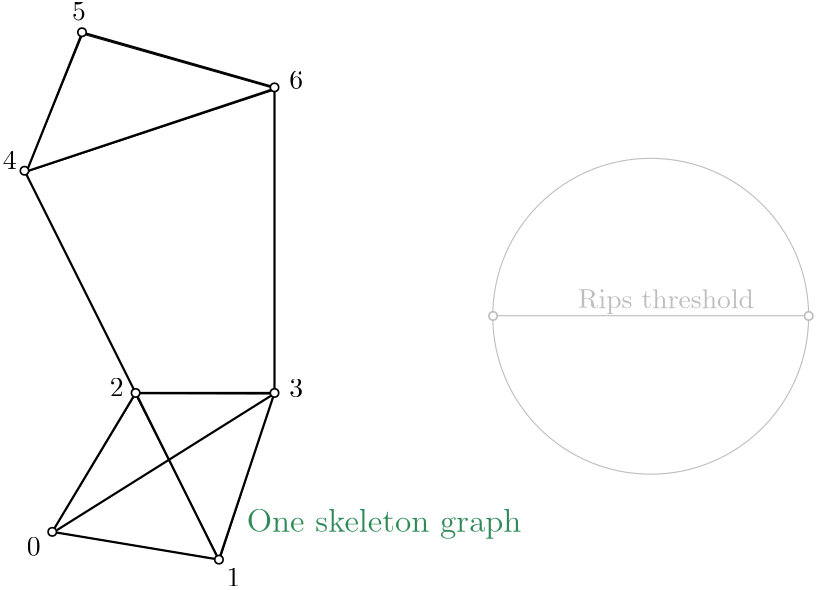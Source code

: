 <?xml version="1.0"?>
<!DOCTYPE ipe SYSTEM "ipe.dtd">
<ipe version="70107" creator="Ipe 7.1.10">
<info created="D:20150603143945" modified="D:20160928130224"/>
<ipestyle name="basic">
<symbol name="arrow/arc(spx)">
<path stroke="sym-stroke" fill="sym-stroke" pen="sym-pen">
0 0 m
-1 0.333 l
-1 -0.333 l
h
</path>
</symbol>
<symbol name="arrow/farc(spx)">
<path stroke="sym-stroke" fill="white" pen="sym-pen">
0 0 m
-1 0.333 l
-1 -0.333 l
h
</path>
</symbol>
<symbol name="mark/circle(sx)" transformations="translations">
<path fill="sym-stroke">
0.6 0 0 0.6 0 0 e
0.4 0 0 0.4 0 0 e
</path>
</symbol>
<symbol name="mark/disk(sx)" transformations="translations">
<path fill="sym-stroke">
0.6 0 0 0.6 0 0 e
</path>
</symbol>
<symbol name="mark/fdisk(sfx)" transformations="translations">
<group>
<path fill="sym-fill">
0.5 0 0 0.5 0 0 e
</path>
<path fill="sym-stroke" fillrule="eofill">
0.6 0 0 0.6 0 0 e
0.4 0 0 0.4 0 0 e
</path>
</group>
</symbol>
<symbol name="mark/box(sx)" transformations="translations">
<path fill="sym-stroke" fillrule="eofill">
-0.6 -0.6 m
0.6 -0.6 l
0.6 0.6 l
-0.6 0.6 l
h
-0.4 -0.4 m
0.4 -0.4 l
0.4 0.4 l
-0.4 0.4 l
h
</path>
</symbol>
<symbol name="mark/square(sx)" transformations="translations">
<path fill="sym-stroke">
-0.6 -0.6 m
0.6 -0.6 l
0.6 0.6 l
-0.6 0.6 l
h
</path>
</symbol>
<symbol name="mark/fsquare(sfx)" transformations="translations">
<group>
<path fill="sym-fill">
-0.5 -0.5 m
0.5 -0.5 l
0.5 0.5 l
-0.5 0.5 l
h
</path>
<path fill="sym-stroke" fillrule="eofill">
-0.6 -0.6 m
0.6 -0.6 l
0.6 0.6 l
-0.6 0.6 l
h
-0.4 -0.4 m
0.4 -0.4 l
0.4 0.4 l
-0.4 0.4 l
h
</path>
</group>
</symbol>
<symbol name="mark/cross(sx)" transformations="translations">
<group>
<path fill="sym-stroke">
-0.43 -0.57 m
0.57 0.43 l
0.43 0.57 l
-0.57 -0.43 l
h
</path>
<path fill="sym-stroke">
-0.43 0.57 m
0.57 -0.43 l
0.43 -0.57 l
-0.57 0.43 l
h
</path>
</group>
</symbol>
<symbol name="arrow/fnormal(spx)">
<path stroke="sym-stroke" fill="white" pen="sym-pen">
0 0 m
-1 0.333 l
-1 -0.333 l
h
</path>
</symbol>
<symbol name="arrow/pointed(spx)">
<path stroke="sym-stroke" fill="sym-stroke" pen="sym-pen">
0 0 m
-1 0.333 l
-0.8 0 l
-1 -0.333 l
h
</path>
</symbol>
<symbol name="arrow/fpointed(spx)">
<path stroke="sym-stroke" fill="white" pen="sym-pen">
0 0 m
-1 0.333 l
-0.8 0 l
-1 -0.333 l
h
</path>
</symbol>
<symbol name="arrow/linear(spx)">
<path stroke="sym-stroke" pen="sym-pen">
-1 0.333 m
0 0 l
-1 -0.333 l
</path>
</symbol>
<symbol name="arrow/fdouble(spx)">
<path stroke="sym-stroke" fill="white" pen="sym-pen">
0 0 m
-1 0.333 l
-1 -0.333 l
h
-1 0 m
-2 0.333 l
-2 -0.333 l
h
</path>
</symbol>
<symbol name="arrow/double(spx)">
<path stroke="sym-stroke" fill="sym-stroke" pen="sym-pen">
0 0 m
-1 0.333 l
-1 -0.333 l
h
-1 0 m
-2 0.333 l
-2 -0.333 l
h
</path>
</symbol>
<pen name="heavier" value="0.8"/>
<pen name="fat" value="1.2"/>
<pen name="ultrafat" value="2"/>
<symbolsize name="large" value="5"/>
<symbolsize name="small" value="2"/>
<symbolsize name="tiny" value="1.1"/>
<arrowsize name="large" value="10"/>
<arrowsize name="small" value="5"/>
<arrowsize name="tiny" value="3"/>
<color name="red" value="1 0 0"/>
<color name="green" value="0 1 0"/>
<color name="blue" value="0 0 1"/>
<color name="yellow" value="1 1 0"/>
<color name="orange" value="1 0.647 0"/>
<color name="gold" value="1 0.843 0"/>
<color name="purple" value="0.627 0.125 0.941"/>
<color name="gray" value="0.745"/>
<color name="brown" value="0.647 0.165 0.165"/>
<color name="navy" value="0 0 0.502"/>
<color name="pink" value="1 0.753 0.796"/>
<color name="seagreen" value="0.18 0.545 0.341"/>
<color name="turquoise" value="0.251 0.878 0.816"/>
<color name="violet" value="0.933 0.51 0.933"/>
<color name="darkblue" value="0 0 0.545"/>
<color name="darkcyan" value="0 0.545 0.545"/>
<color name="darkgray" value="0.663"/>
<color name="darkgreen" value="0 0.392 0"/>
<color name="darkmagenta" value="0.545 0 0.545"/>
<color name="darkorange" value="1 0.549 0"/>
<color name="darkred" value="0.545 0 0"/>
<color name="lightblue" value="0.678 0.847 0.902"/>
<color name="lightcyan" value="0.878 1 1"/>
<color name="lightgray" value="0.827"/>
<color name="lightgreen" value="0.565 0.933 0.565"/>
<color name="lightyellow" value="1 1 0.878"/>
<dashstyle name="dashed" value="[4] 0"/>
<dashstyle name="dotted" value="[1 3] 0"/>
<dashstyle name="dash dotted" value="[4 2 1 2] 0"/>
<dashstyle name="dash dot dotted" value="[4 2 1 2 1 2] 0"/>
<textsize name="large" value="\large"/>
<textsize name="small" value="\small"/>
<textsize name="tiny" value="\tiny"/>
<textsize name="Large" value="\Large"/>
<textsize name="LARGE" value="\LARGE"/>
<textsize name="huge" value="\huge"/>
<textsize name="Huge" value="\Huge"/>
<textsize name="footnote" value="\footnotesize"/>
<textstyle name="center" begin="\begin{center}" end="\end{center}"/>
<textstyle name="itemize" begin="\begin{itemize}" end="\end{itemize}"/>
<textstyle name="item" begin="\begin{itemize}\item{}" end="\end{itemize}"/>
<gridsize name="4 pts" value="4"/>
<gridsize name="8 pts (~3 mm)" value="8"/>
<gridsize name="16 pts (~6 mm)" value="16"/>
<gridsize name="32 pts (~12 mm)" value="32"/>
<gridsize name="10 pts (~3.5 mm)" value="10"/>
<gridsize name="20 pts (~7 mm)" value="20"/>
<gridsize name="14 pts (~5 mm)" value="14"/>
<gridsize name="28 pts (~10 mm)" value="28"/>
<gridsize name="56 pts (~20 mm)" value="56"/>
<anglesize name="90 deg" value="90"/>
<anglesize name="60 deg" value="60"/>
<anglesize name="45 deg" value="45"/>
<anglesize name="30 deg" value="30"/>
<anglesize name="22.5 deg" value="22.5"/>
<tiling name="falling" angle="-60" step="4" width="1"/>
<tiling name="rising" angle="30" step="4" width="1"/>
</ipestyle>
<page>
<layer name="alpha"/>
<view layers="alpha" active="alpha"/>
<path layer="alpha" matrix="1 0 0 1 0 -8" stroke="0">
109.771 601.912 m
159.595 601.797 l
140.058 541.915 l
h
</path>
<path matrix="1 0 0 1 0 -8" stroke="0">
79.8776 552.169 m
109.756 601.699 l
139.812 542.209 l
h
</path>
<path matrix="1 0 0 1 0.665417 -8.66542" stroke="0">
69.8453 682.419 m
159.925 712.208 l
90.12 732.039 l
h
</path>
<text matrix="1 0 0 1 -230.178 14.1775" transformations="translations" pos="380 530" stroke="seagreen" type="label" width="98.916" height="8.307" depth="2.32" valign="baseline" size="large">One skeleton graph</text>
<text matrix="1 0 0 1 -212.333 10.6762" transformations="translations" pos="282.952 524.893" stroke="black" type="label" width="4.981" height="6.42" depth="0" valign="baseline">0</text>
<text matrix="1 0 0 1 -210.178 14.1775" transformations="translations" pos="352.708 510.349" stroke="black" type="label" width="4.981" height="6.42" depth="0" valign="baseline">1</text>
<text matrix="1 0 0 1 -210.178 14.1775" transformations="translations" pos="310.693 578.759" stroke="black" type="label" width="4.981" height="6.42" depth="0" valign="baseline">2</text>
<text matrix="1 0 0 1 -210.178 14.1775" transformations="translations" pos="375.332 578.49" stroke="black" type="label" width="4.981" height="6.42" depth="0" valign="baseline">3</text>
<text matrix="1 0 0 1 -210.178 14.1775" transformations="translations" pos="272.179 660.635" stroke="black" type="label" width="4.981" height="6.42" depth="0" valign="baseline">4</text>
<text matrix="1 0 0 1 -209.478 4.0238" transformations="translations" pos="296.419 724.197" stroke="black" type="label" width="4.981" height="6.42" depth="0" valign="baseline">5</text>
<text matrix="1 0 0 1 -210.178 14.1775" transformations="translations" pos="375.332 689.453" stroke="black" type="label" width="4.981" height="6.42" depth="0" valign="baseline">6</text>
<path matrix="1 0 0 1 30.6497 14.0396" stroke="black" pen="heavier">
60 710 m
40 660 l
</path>
<path matrix="1 0 0 1 30.3739 13.9018" stroke="black" pen="heavier">
40 660 m
130 690 l
</path>
<path matrix="1 0 0 1 29.8225 14.1775" stroke="black" pen="heavier">
130 690 m
60 710 l
</path>
<path matrix="1 0 0 1 29.8225 14.1775" stroke="black" pen="heavier">
40 660 m
80 580 l
</path>
<path matrix="1 0 0 1 29.8225 14.1775" stroke="black" pen="heavier">
80 580 m
130 580 l
130 580 l
</path>
<path matrix="1 0 0 1 29.8225 14.1775" stroke="black" pen="heavier">
130 580 m
110 520 l
</path>
<path matrix="1 0 0 1 29.8225 14.1775" stroke="black" pen="heavier">
110 520 m
50 530 l
50 530 l
50 530 l
</path>
<path matrix="1 0 0 1 29.8225 14.1775" stroke="black" pen="heavier">
50 530 m
80 580 l
</path>
<path matrix="1 0 0 1 29.8225 14.1775" stroke="black" pen="heavier">
130 580 m
130 690 l
</path>
<use matrix="1 0 0 1 -209.478 4.0238" name="mark/fdisk(sfx)" pos="300 720" size="normal" stroke="black" fill="white"/>
<use matrix="1 0 0 1 -210.178 14.1775" name="mark/fdisk(sfx)" pos="280 660" size="normal" stroke="black" fill="white"/>
<use matrix="1 0 0 1 -210.178 14.1775" name="mark/fdisk(sfx)" pos="370 690" size="normal" stroke="black" fill="white"/>
<use matrix="1 0 0 1 -210.178 14.1775" name="mark/fdisk(sfx)" pos="370 580" size="normal" stroke="black" fill="white"/>
<use matrix="1 0 0 1 -210.178 14.1775" name="mark/fdisk(sfx)" pos="290 530" size="normal" stroke="black" fill="white"/>
<path matrix="1 0 0 1 -40 -16" stroke="black" pen="heavier">
150.038 609.9 m
179.929 549.727 l
</path>
<use matrix="1 0 0 1 -210.178 14.1775" name="mark/fdisk(sfx)" pos="320 580" size="normal" stroke="black" fill="white"/>
<use matrix="1 0 0 1 -210.178 14.1775" name="mark/fdisk(sfx)" pos="350 520" size="normal" stroke="black" fill="white"/>
<path stroke="black" pen="heavier">
158.7 593.269 m
81.4925 544.805 l
</path>
<path matrix="1 0 0 1 -17.9662 -17.9662" stroke="gray">
256.324 639.958 m
370.055 639.958 l
</path>
<path matrix="1 0 0 1 -17.9662 -17.9662" stroke="gray">
56.8567 0 0 56.8567 313.217 639.756 e
</path>
<use matrix="1 0 0 1 52.1387 -98.0941" name="mark/fdisk(sfx)" pos="300 720" size="normal" stroke="gray" fill="white"/>
<use matrix="1 0 0 1 -61.4926 -98.0942" name="mark/fdisk(sfx)" pos="300 720" size="normal" stroke="gray" fill="white"/>
<text matrix="1 0 0 1 -26.6167 -33.2708" transformations="translations" pos="295.735 657.944" stroke="gray" type="label" width="63.374" height="6.926" depth="1.93" valign="baseline">Rips threshold</text>
</page>
</ipe>
